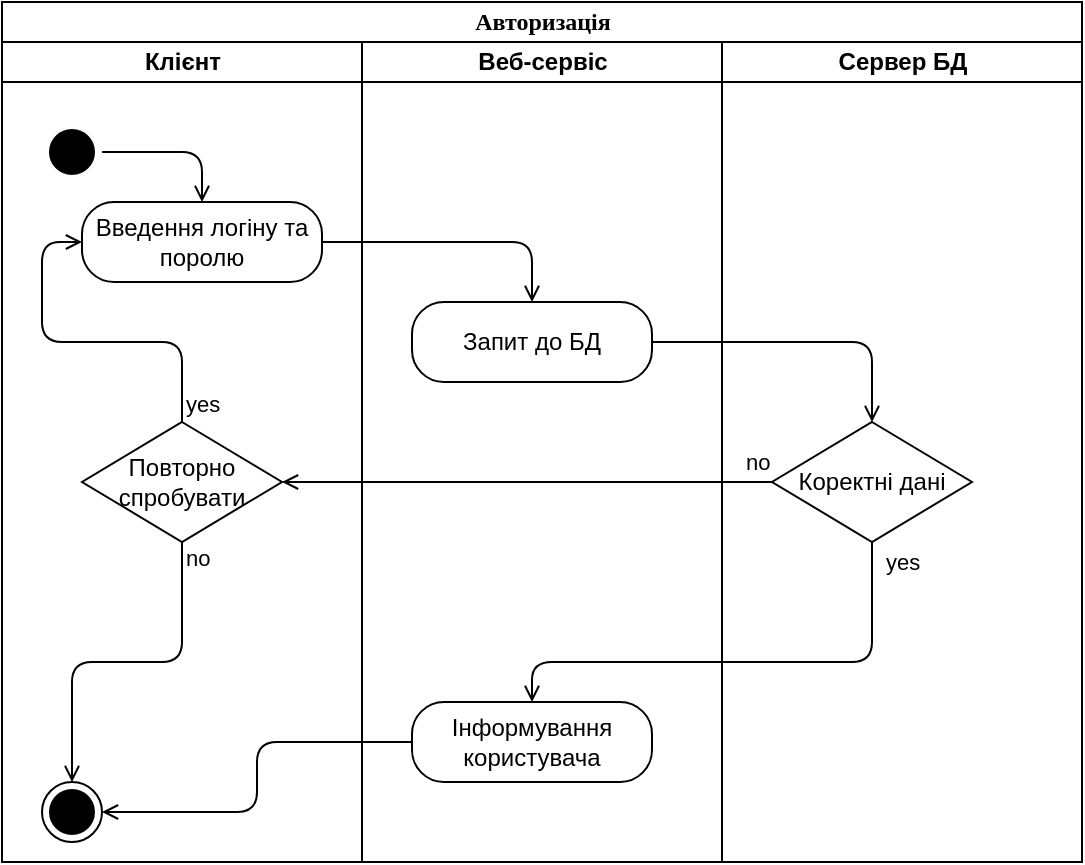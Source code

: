 <mxfile version="13.0.3" type="device"><diagram name="Page-1" id="0783ab3e-0a74-02c8-0abd-f7b4e66b4bec"><mxGraphModel dx="1038" dy="616" grid="1" gridSize="10" guides="1" tooltips="1" connect="1" arrows="1" fold="1" page="1" pageScale="1" pageWidth="850" pageHeight="1100" background="#ffffff" math="0" shadow="0"><root><mxCell id="0"/><mxCell id="1" parent="0"/><mxCell id="1c1d494c118603dd-1" value="Авторизація" style="swimlane;html=1;childLayout=stackLayout;startSize=20;rounded=0;shadow=0;comic=0;labelBackgroundColor=none;strokeWidth=1;fontFamily=Verdana;fontSize=12;align=center;" parent="1" vertex="1"><mxGeometry x="40" y="10" width="540" height="430" as="geometry"><mxRectangle x="40" y="20" width="50" height="40" as="alternateBounds"/></mxGeometry></mxCell><mxCell id="8DoI-sFv6LOA3vFXam6K-44" value="yes" style="edgeStyle=orthogonalEdgeStyle;rounded=1;comic=0;orthogonalLoop=1;jettySize=auto;html=1;exitX=0.5;exitY=1;exitDx=0;exitDy=0;entryX=0.5;entryY=0;entryDx=0;entryDy=0;shadow=0;endArrow=open;endFill=1;strokeColor=#000000;align=left;" parent="1c1d494c118603dd-1" source="SjbZ0EhnWSPpe-rtOKnF-1" target="8DoI-sFv6LOA3vFXam6K-28" edge="1"><mxGeometry x="-0.92" y="5" relative="1" as="geometry"><mxPoint x="440" y="270" as="sourcePoint"/><Array as="points"><mxPoint x="435" y="330"/><mxPoint x="265" y="330"/></Array><mxPoint as="offset"/></mxGeometry></mxCell><mxCell id="1c1d494c118603dd-2" value="Клієнт" style="swimlane;html=1;startSize=20;" parent="1c1d494c118603dd-1" vertex="1"><mxGeometry y="20" width="180" height="410" as="geometry"><mxRectangle y="20" width="30" height="970" as="alternateBounds"/></mxGeometry></mxCell><mxCell id="8DoI-sFv6LOA3vFXam6K-8" style="edgeStyle=orthogonalEdgeStyle;rounded=1;orthogonalLoop=1;jettySize=auto;html=1;exitX=1;exitY=0.5;exitDx=0;exitDy=0;entryX=0.5;entryY=0;entryDx=0;entryDy=0;strokeColor=#000000;endArrow=open;endFill=0;" parent="1c1d494c118603dd-2" source="8DoI-sFv6LOA3vFXam6K-4" target="8DoI-sFv6LOA3vFXam6K-6" edge="1"><mxGeometry relative="1" as="geometry"/></mxCell><mxCell id="8DoI-sFv6LOA3vFXam6K-4" value="" style="ellipse;html=1;shape=startState;fillColor=#000000;strokeColor=#000000;" parent="1c1d494c118603dd-2" vertex="1"><mxGeometry x="20" y="40" width="30" height="30" as="geometry"/></mxCell><mxCell id="8DoI-sFv6LOA3vFXam6K-38" value="yes" style="edgeStyle=orthogonalEdgeStyle;rounded=1;comic=0;orthogonalLoop=1;jettySize=auto;html=1;exitX=0.5;exitY=0;exitDx=0;exitDy=0;entryX=0;entryY=0.5;entryDx=0;entryDy=0;shadow=0;endArrow=open;endFill=1;strokeColor=#000000;align=left;verticalAlign=bottom;" parent="1c1d494c118603dd-2" source="8DoI-sFv6LOA3vFXam6K-14" target="8DoI-sFv6LOA3vFXam6K-6" edge="1"><mxGeometry x="-1" relative="1" as="geometry"><Array as="points"><mxPoint x="90" y="150"/><mxPoint x="20" y="150"/><mxPoint x="20" y="100"/></Array><mxPoint as="offset"/></mxGeometry></mxCell><mxCell id="8DoI-sFv6LOA3vFXam6K-17" value="no" style="edgeStyle=orthogonalEdgeStyle;rounded=1;comic=0;orthogonalLoop=1;jettySize=auto;html=1;exitX=0.5;exitY=1;exitDx=0;exitDy=0;entryX=0.5;entryY=0;entryDx=0;entryDy=0;shadow=0;endArrow=open;endFill=1;strokeColor=#000000;align=left;verticalAlign=bottom;" parent="1c1d494c118603dd-2" source="8DoI-sFv6LOA3vFXam6K-14" target="8DoI-sFv6LOA3vFXam6K-3" edge="1"><mxGeometry x="-0.825" relative="1" as="geometry"><mxPoint y="1" as="offset"/></mxGeometry></mxCell><mxCell id="8DoI-sFv6LOA3vFXam6K-3" value="" style="ellipse;html=1;shape=endState;fillColor=#000000;strokeColor=#000000;" parent="1c1d494c118603dd-2" vertex="1"><mxGeometry x="20" y="370" width="30" height="30" as="geometry"/></mxCell><mxCell id="8DoI-sFv6LOA3vFXam6K-14" value="Повторно спробувати" style="rhombus;whiteSpace=wrap;html=1;" parent="1c1d494c118603dd-2" vertex="1"><mxGeometry x="40" y="190" width="100" height="60" as="geometry"/></mxCell><mxCell id="8DoI-sFv6LOA3vFXam6K-6" value="Введення логіну та поролю" style="rounded=1;whiteSpace=wrap;html=1;arcSize=40;" parent="1c1d494c118603dd-2" vertex="1"><mxGeometry x="40" y="80" width="120" height="40" as="geometry"/></mxCell><mxCell id="8DoI-sFv6LOA3vFXam6K-13" style="edgeStyle=orthogonalEdgeStyle;curved=1;rounded=0;orthogonalLoop=1;jettySize=auto;html=1;exitX=0;exitY=0;exitDx=0;exitDy=0;entryX=1;entryY=0;entryDx=0;entryDy=0;strokeColor=#000000;" parent="1c1d494c118603dd-1" source="1c1d494c118603dd-3" target="1c1d494c118603dd-2" edge="1"><mxGeometry relative="1" as="geometry"/></mxCell><mxCell id="1c1d494c118603dd-3" value="Веб-сервіс" style="swimlane;html=1;startSize=20;" parent="1c1d494c118603dd-1" vertex="1"><mxGeometry x="180" y="20" width="180" height="410" as="geometry"><mxRectangle x="250" y="20" width="30" height="970" as="alternateBounds"/></mxGeometry></mxCell><mxCell id="8DoI-sFv6LOA3vFXam6K-28" value="Інформування користувача" style="rounded=1;whiteSpace=wrap;html=1;arcSize=40;" parent="1c1d494c118603dd-3" vertex="1"><mxGeometry x="25" y="330" width="120" height="40" as="geometry"/></mxCell><mxCell id="8DoI-sFv6LOA3vFXam6K-47" value="Запит до БД" style="rounded=1;whiteSpace=wrap;html=1;arcSize=40;" parent="1c1d494c118603dd-3" vertex="1"><mxGeometry x="25" y="130" width="120" height="40" as="geometry"/></mxCell><mxCell id="1c1d494c118603dd-4" value="Сервер БД" style="swimlane;html=1;startSize=20;" parent="1c1d494c118603dd-1" vertex="1"><mxGeometry x="360" y="20" width="180" height="410" as="geometry"/></mxCell><mxCell id="SjbZ0EhnWSPpe-rtOKnF-1" value="Коректні дані" style="rhombus;whiteSpace=wrap;html=1;" vertex="1" parent="1c1d494c118603dd-4"><mxGeometry x="25" y="190" width="100" height="60" as="geometry"/></mxCell><mxCell id="8DoI-sFv6LOA3vFXam6K-40" style="edgeStyle=orthogonalEdgeStyle;rounded=1;comic=0;orthogonalLoop=1;jettySize=auto;html=1;exitX=1;exitY=0.5;exitDx=0;exitDy=0;entryX=0.5;entryY=0;entryDx=0;entryDy=0;shadow=0;endArrow=open;endFill=1;strokeColor=#000000;align=left;" parent="1c1d494c118603dd-1" source="8DoI-sFv6LOA3vFXam6K-6" target="8DoI-sFv6LOA3vFXam6K-47" edge="1"><mxGeometry relative="1" as="geometry"><mxPoint x="265" y="140" as="targetPoint"/></mxGeometry></mxCell><mxCell id="SjbZ0EhnWSPpe-rtOKnF-2" style="edgeStyle=orthogonalEdgeStyle;rounded=1;comic=0;orthogonalLoop=1;jettySize=auto;html=1;exitX=1;exitY=0.5;exitDx=0;exitDy=0;entryX=0.5;entryY=0;entryDx=0;entryDy=0;shadow=0;endArrow=open;endFill=1;strokeColor=#000000;align=left;" edge="1" parent="1c1d494c118603dd-1" source="8DoI-sFv6LOA3vFXam6K-47" target="SjbZ0EhnWSPpe-rtOKnF-1"><mxGeometry relative="1" as="geometry"/></mxCell><mxCell id="SjbZ0EhnWSPpe-rtOKnF-3" value="no" style="edgeStyle=orthogonalEdgeStyle;rounded=1;comic=0;orthogonalLoop=1;jettySize=auto;html=1;exitX=0;exitY=0.5;exitDx=0;exitDy=0;entryX=1;entryY=0.5;entryDx=0;entryDy=0;shadow=0;endArrow=open;endFill=1;strokeColor=#000000;align=left;" edge="1" parent="1c1d494c118603dd-1" source="SjbZ0EhnWSPpe-rtOKnF-1" target="8DoI-sFv6LOA3vFXam6K-14"><mxGeometry x="-0.878" y="-10" relative="1" as="geometry"><mxPoint as="offset"/></mxGeometry></mxCell><mxCell id="8DoI-sFv6LOA3vFXam6K-51" value="" style="edgeStyle=orthogonalEdgeStyle;rounded=1;comic=0;orthogonalLoop=1;jettySize=auto;html=1;shadow=0;endArrow=open;endFill=1;strokeColor=#000000;align=left;entryX=1;entryY=0.5;entryDx=0;entryDy=0;" parent="1c1d494c118603dd-1" source="8DoI-sFv6LOA3vFXam6K-28" target="8DoI-sFv6LOA3vFXam6K-3" edge="1"><mxGeometry relative="1" as="geometry"><mxPoint x="265" y="430" as="targetPoint"/></mxGeometry></mxCell></root></mxGraphModel></diagram></mxfile>